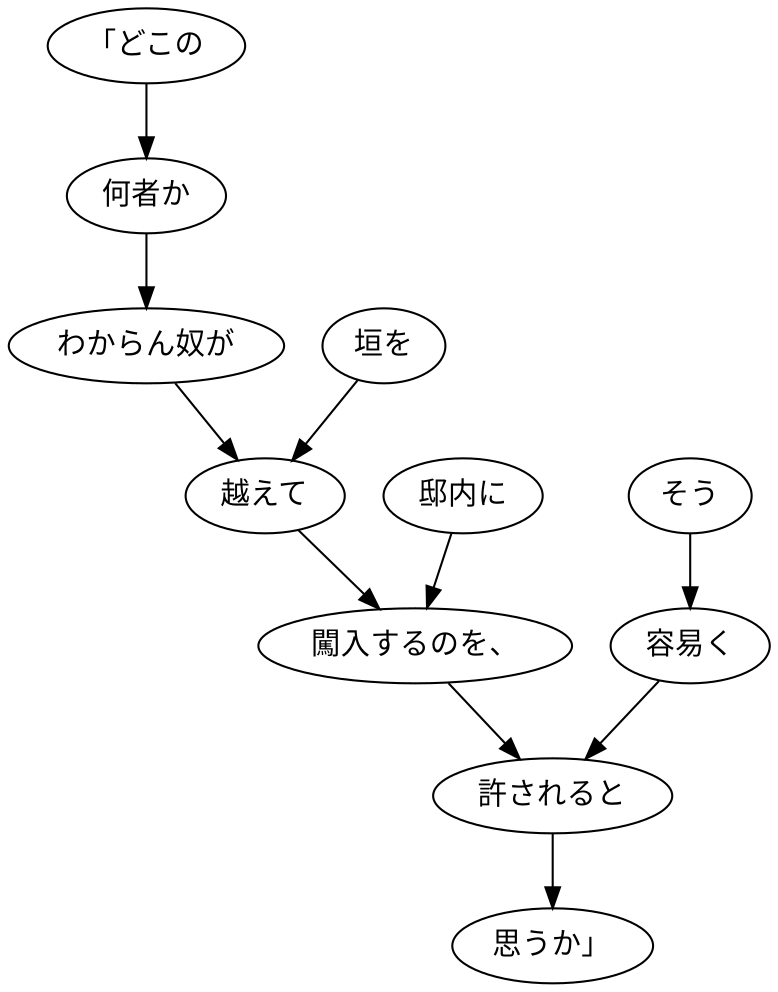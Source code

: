 digraph graph5153 {
	node0 [label="「どこの"];
	node1 [label="何者か"];
	node2 [label="わからん奴が"];
	node3 [label="垣を"];
	node4 [label="越えて"];
	node5 [label="邸内に"];
	node6 [label="闖入するのを、"];
	node7 [label="そう"];
	node8 [label="容易く"];
	node9 [label="許されると"];
	node10 [label="思うか」"];
	node0 -> node1;
	node1 -> node2;
	node2 -> node4;
	node3 -> node4;
	node4 -> node6;
	node5 -> node6;
	node6 -> node9;
	node7 -> node8;
	node8 -> node9;
	node9 -> node10;
}
